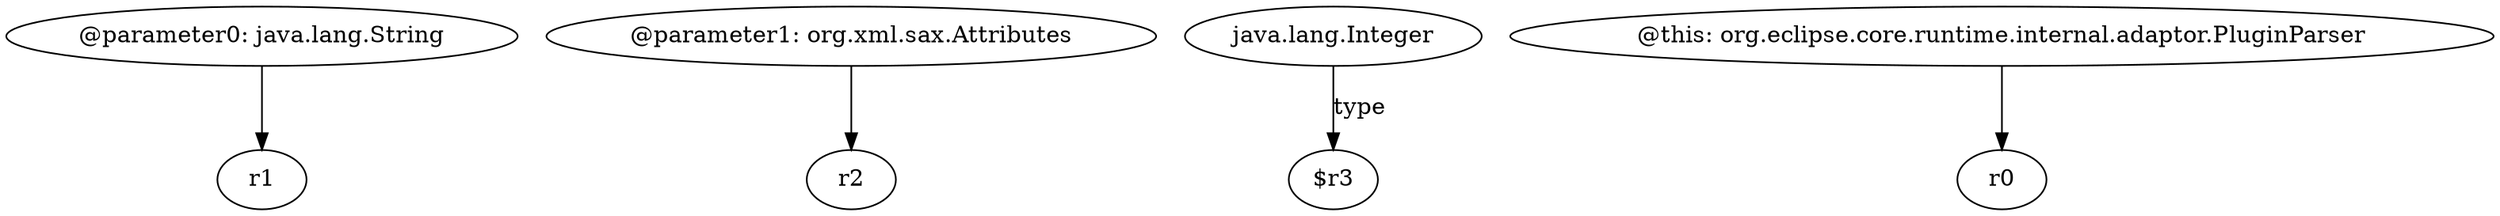 digraph g {
0[label="@parameter0: java.lang.String"]
1[label="r1"]
0->1[label=""]
2[label="@parameter1: org.xml.sax.Attributes"]
3[label="r2"]
2->3[label=""]
4[label="java.lang.Integer"]
5[label="$r3"]
4->5[label="type"]
6[label="@this: org.eclipse.core.runtime.internal.adaptor.PluginParser"]
7[label="r0"]
6->7[label=""]
}